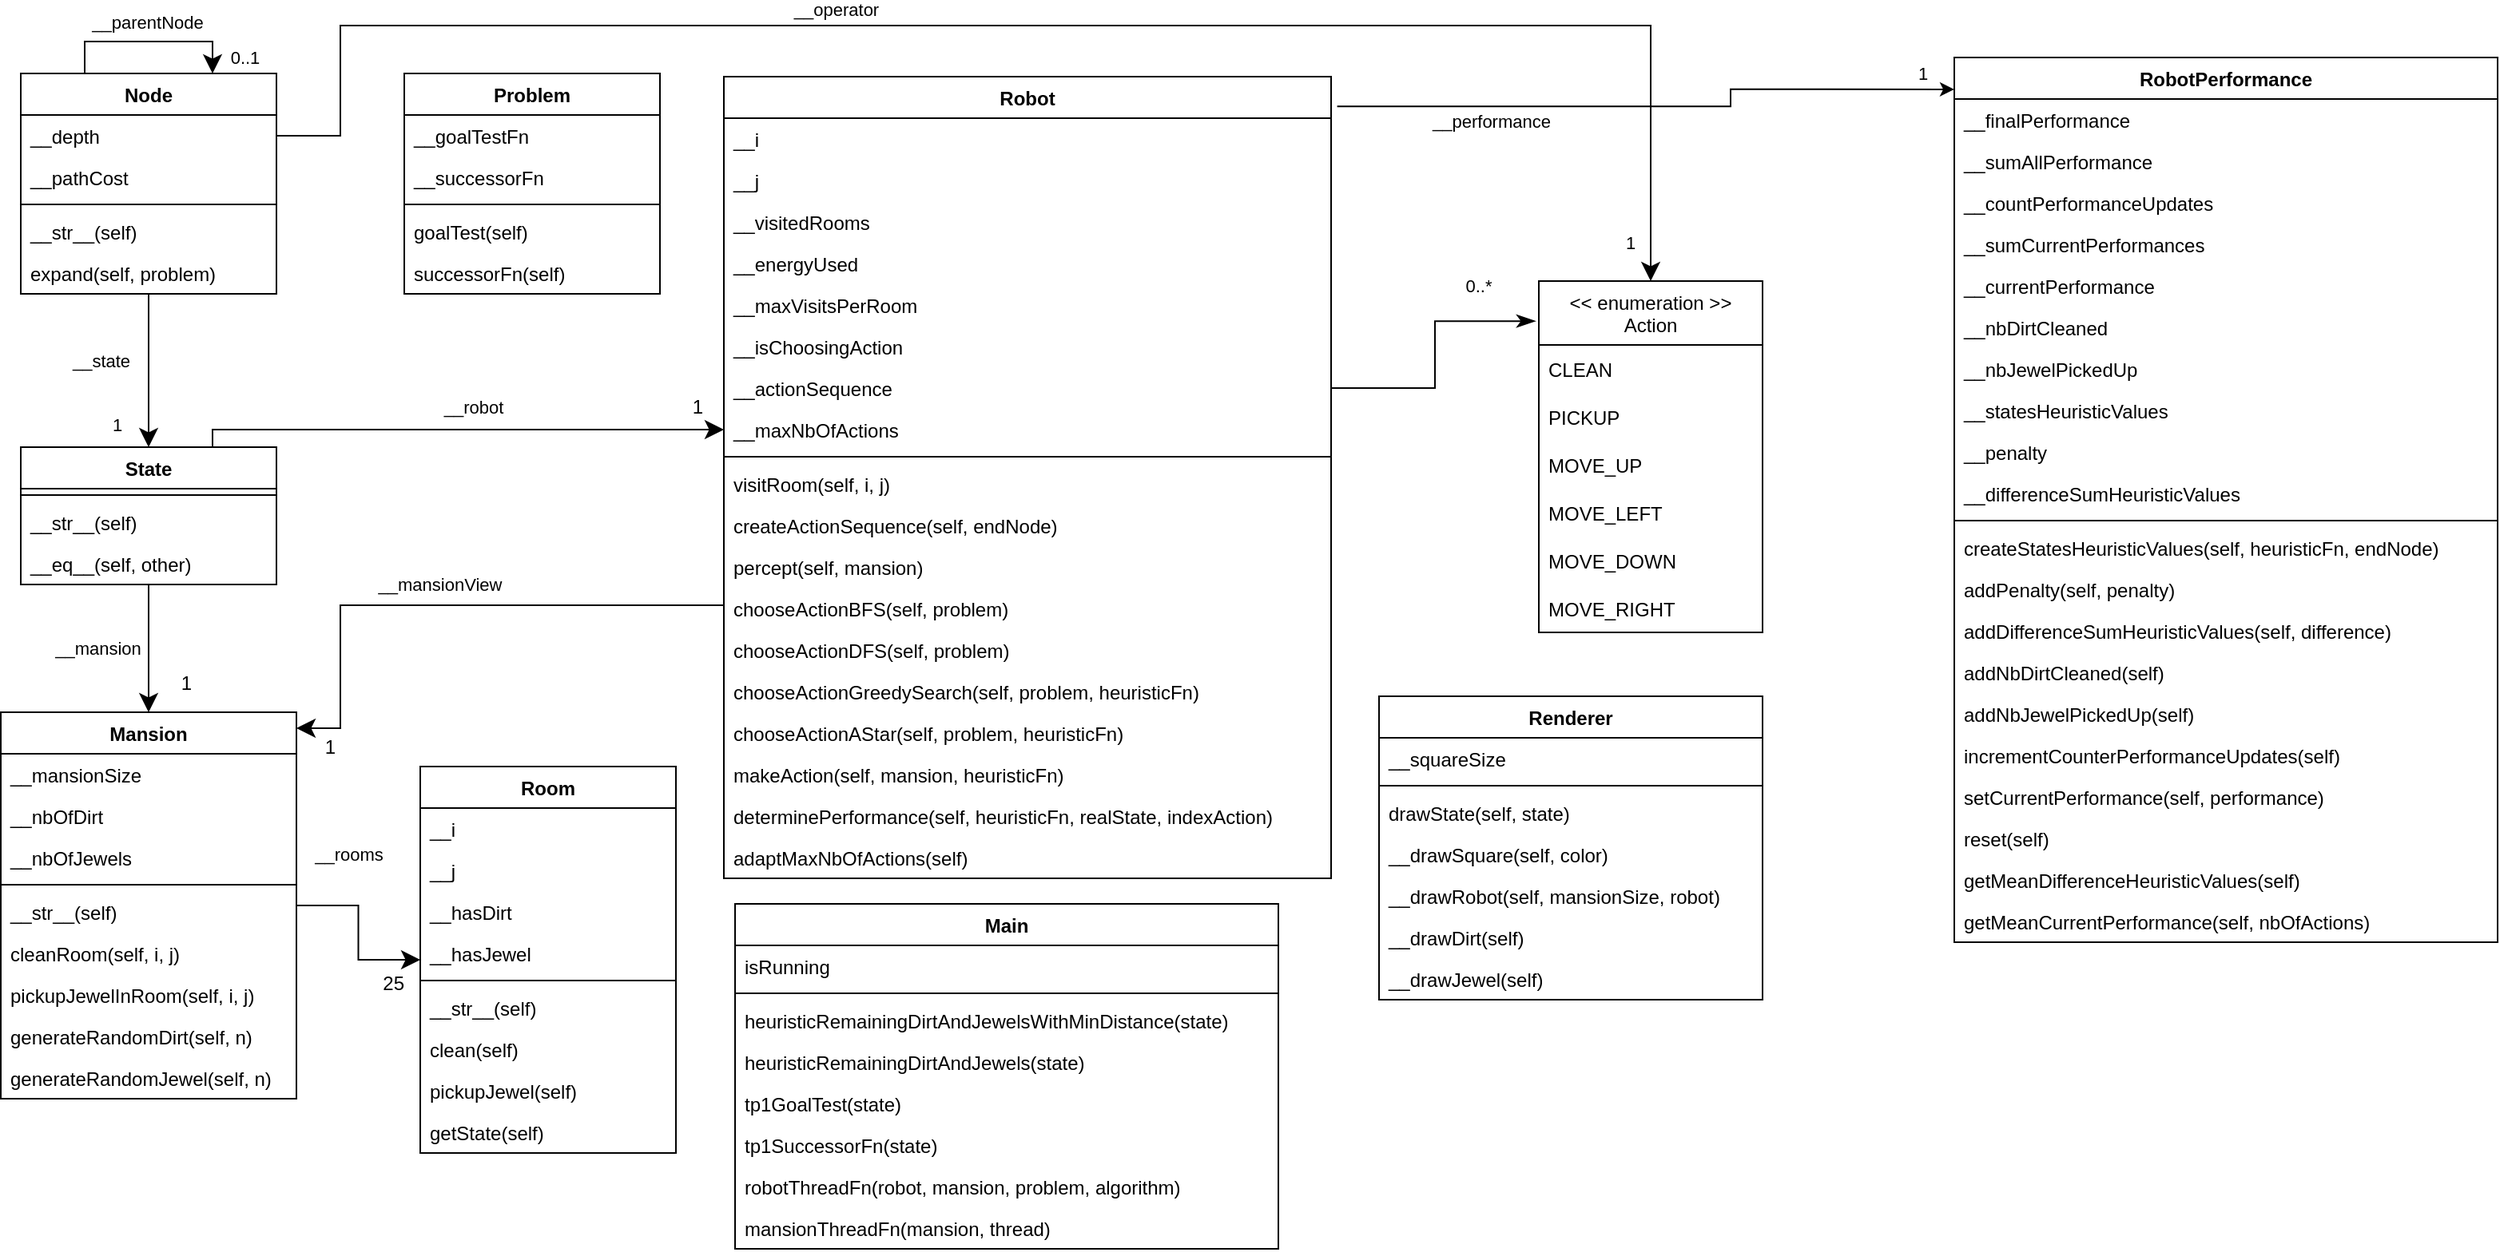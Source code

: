<mxfile version="15.4.1" type="device"><diagram id="XYvOVXPTnPYE6GKOh84l" name="Page-1"><mxGraphModel dx="1221" dy="1800" grid="1" gridSize="10" guides="1" tooltips="1" connect="1" arrows="1" fold="1" page="1" pageScale="1" pageWidth="827" pageHeight="1169" math="0" shadow="0"><root><mxCell id="0"/><mxCell id="1" parent="0"/><mxCell id="1OXDS-PdZIP2j54BKAGy-3" value="Node" style="swimlane;fontStyle=1;align=center;verticalAlign=top;childLayout=stackLayout;horizontal=1;startSize=26;horizontalStack=0;resizeParent=1;resizeParentMax=0;resizeLast=0;collapsible=1;marginBottom=0;" parent="1" vertex="1"><mxGeometry x="40" y="30" width="160" height="138" as="geometry"/></mxCell><mxCell id="1OXDS-PdZIP2j54BKAGy-10" value="__depth" style="text;strokeColor=none;fillColor=none;align=left;verticalAlign=top;spacingLeft=4;spacingRight=4;overflow=hidden;rotatable=0;points=[[0,0.5],[1,0.5]];portConstraint=eastwest;" parent="1OXDS-PdZIP2j54BKAGy-3" vertex="1"><mxGeometry y="26" width="160" height="26" as="geometry"/></mxCell><mxCell id="1OXDS-PdZIP2j54BKAGy-8" value="__pathCost" style="text;strokeColor=none;fillColor=none;align=left;verticalAlign=top;spacingLeft=4;spacingRight=4;overflow=hidden;rotatable=0;points=[[0,0.5],[1,0.5]];portConstraint=eastwest;" parent="1OXDS-PdZIP2j54BKAGy-3" vertex="1"><mxGeometry y="52" width="160" height="26" as="geometry"/></mxCell><mxCell id="1OXDS-PdZIP2j54BKAGy-5" value="" style="line;strokeWidth=1;fillColor=none;align=left;verticalAlign=middle;spacingTop=-1;spacingLeft=3;spacingRight=3;rotatable=0;labelPosition=right;points=[];portConstraint=eastwest;" parent="1OXDS-PdZIP2j54BKAGy-3" vertex="1"><mxGeometry y="78" width="160" height="8" as="geometry"/></mxCell><mxCell id="1OXDS-PdZIP2j54BKAGy-6" value="__str__(self)" style="text;strokeColor=none;fillColor=none;align=left;verticalAlign=top;spacingLeft=4;spacingRight=4;overflow=hidden;rotatable=0;points=[[0,0.5],[1,0.5]];portConstraint=eastwest;" parent="1OXDS-PdZIP2j54BKAGy-3" vertex="1"><mxGeometry y="86" width="160" height="26" as="geometry"/></mxCell><mxCell id="Dmum0yL9s-x0Cf48NTAp-18" value="expand(self, problem)" style="text;strokeColor=none;fillColor=none;align=left;verticalAlign=top;spacingLeft=4;spacingRight=4;overflow=hidden;rotatable=0;points=[[0,0.5],[1,0.5]];portConstraint=eastwest;" parent="1OXDS-PdZIP2j54BKAGy-3" vertex="1"><mxGeometry y="112" width="160" height="26" as="geometry"/></mxCell><mxCell id="1OXDS-PdZIP2j54BKAGy-11" value="Mansion" style="swimlane;fontStyle=1;align=center;verticalAlign=top;childLayout=stackLayout;horizontal=1;startSize=26;horizontalStack=0;resizeParent=1;resizeParentMax=0;resizeLast=0;collapsible=1;marginBottom=0;" parent="1" vertex="1"><mxGeometry x="27.5" y="430" width="185" height="242" as="geometry"/></mxCell><mxCell id="5Lut85E2LJdeIjtryTc2-1" value="__mansionSize" style="text;strokeColor=none;fillColor=none;align=left;verticalAlign=top;spacingLeft=4;spacingRight=4;overflow=hidden;rotatable=0;points=[[0,0.5],[1,0.5]];portConstraint=eastwest;" parent="1OXDS-PdZIP2j54BKAGy-11" vertex="1"><mxGeometry y="26" width="185" height="26" as="geometry"/></mxCell><mxCell id="5Lut85E2LJdeIjtryTc2-2" value="__nbOfDirt" style="text;strokeColor=none;fillColor=none;align=left;verticalAlign=top;spacingLeft=4;spacingRight=4;overflow=hidden;rotatable=0;points=[[0,0.5],[1,0.5]];portConstraint=eastwest;" parent="1OXDS-PdZIP2j54BKAGy-11" vertex="1"><mxGeometry y="52" width="185" height="26" as="geometry"/></mxCell><mxCell id="1OXDS-PdZIP2j54BKAGy-13" value="__nbOfJewels" style="text;strokeColor=none;fillColor=none;align=left;verticalAlign=top;spacingLeft=4;spacingRight=4;overflow=hidden;rotatable=0;points=[[0,0.5],[1,0.5]];portConstraint=eastwest;" parent="1OXDS-PdZIP2j54BKAGy-11" vertex="1"><mxGeometry y="78" width="185" height="26" as="geometry"/></mxCell><mxCell id="1OXDS-PdZIP2j54BKAGy-17" value="" style="line;strokeWidth=1;fillColor=none;align=left;verticalAlign=middle;spacingTop=-1;spacingLeft=3;spacingRight=3;rotatable=0;labelPosition=right;points=[];portConstraint=eastwest;" parent="1OXDS-PdZIP2j54BKAGy-11" vertex="1"><mxGeometry y="104" width="185" height="8" as="geometry"/></mxCell><mxCell id="1OXDS-PdZIP2j54BKAGy-18" value="__str__(self)" style="text;strokeColor=none;fillColor=none;align=left;verticalAlign=top;spacingLeft=4;spacingRight=4;overflow=hidden;rotatable=0;points=[[0,0.5],[1,0.5]];portConstraint=eastwest;" parent="1OXDS-PdZIP2j54BKAGy-11" vertex="1"><mxGeometry y="112" width="185" height="26" as="geometry"/></mxCell><mxCell id="Dmum0yL9s-x0Cf48NTAp-15" value="cleanRoom(self, i, j)" style="text;strokeColor=none;fillColor=none;align=left;verticalAlign=top;spacingLeft=4;spacingRight=4;overflow=hidden;rotatable=0;points=[[0,0.5],[1,0.5]];portConstraint=eastwest;" parent="1OXDS-PdZIP2j54BKAGy-11" vertex="1"><mxGeometry y="138" width="185" height="26" as="geometry"/></mxCell><mxCell id="Dmum0yL9s-x0Cf48NTAp-16" value="pickupJewelInRoom(self, i, j)" style="text;strokeColor=none;fillColor=none;align=left;verticalAlign=top;spacingLeft=4;spacingRight=4;overflow=hidden;rotatable=0;points=[[0,0.5],[1,0.5]];portConstraint=eastwest;" parent="1OXDS-PdZIP2j54BKAGy-11" vertex="1"><mxGeometry y="164" width="185" height="26" as="geometry"/></mxCell><mxCell id="bl99zKGUsOjYdta3Pz6i-10" value="generateRandomDirt(self, n)" style="text;strokeColor=none;fillColor=none;align=left;verticalAlign=top;spacingLeft=4;spacingRight=4;overflow=hidden;rotatable=0;points=[[0,0.5],[1,0.5]];portConstraint=eastwest;" vertex="1" parent="1OXDS-PdZIP2j54BKAGy-11"><mxGeometry y="190" width="185" height="26" as="geometry"/></mxCell><mxCell id="bl99zKGUsOjYdta3Pz6i-11" value="generateRandomJewel(self, n)" style="text;strokeColor=none;fillColor=none;align=left;verticalAlign=top;spacingLeft=4;spacingRight=4;overflow=hidden;rotatable=0;points=[[0,0.5],[1,0.5]];portConstraint=eastwest;" vertex="1" parent="1OXDS-PdZIP2j54BKAGy-11"><mxGeometry y="216" width="185" height="26" as="geometry"/></mxCell><mxCell id="1OXDS-PdZIP2j54BKAGy-19" value="Room" style="swimlane;fontStyle=1;align=center;verticalAlign=top;childLayout=stackLayout;horizontal=1;startSize=26;horizontalStack=0;resizeParent=1;resizeParentMax=0;resizeLast=0;collapsible=1;marginBottom=0;" parent="1" vertex="1"><mxGeometry x="290" y="464" width="160" height="242" as="geometry"/></mxCell><mxCell id="1OXDS-PdZIP2j54BKAGy-20" value="__i" style="text;strokeColor=none;fillColor=none;align=left;verticalAlign=top;spacingLeft=4;spacingRight=4;overflow=hidden;rotatable=0;points=[[0,0.5],[1,0.5]];portConstraint=eastwest;" parent="1OXDS-PdZIP2j54BKAGy-19" vertex="1"><mxGeometry y="26" width="160" height="26" as="geometry"/></mxCell><mxCell id="1OXDS-PdZIP2j54BKAGy-27" value="__j" style="text;strokeColor=none;fillColor=none;align=left;verticalAlign=top;spacingLeft=4;spacingRight=4;overflow=hidden;rotatable=0;points=[[0,0.5],[1,0.5]];portConstraint=eastwest;" parent="1OXDS-PdZIP2j54BKAGy-19" vertex="1"><mxGeometry y="52" width="160" height="26" as="geometry"/></mxCell><mxCell id="1OXDS-PdZIP2j54BKAGy-30" value="__hasDirt" style="text;strokeColor=none;fillColor=none;align=left;verticalAlign=top;spacingLeft=4;spacingRight=4;overflow=hidden;rotatable=0;points=[[0,0.5],[1,0.5]];portConstraint=eastwest;" parent="1OXDS-PdZIP2j54BKAGy-19" vertex="1"><mxGeometry y="78" width="160" height="26" as="geometry"/></mxCell><mxCell id="1OXDS-PdZIP2j54BKAGy-29" value="__hasJewel" style="text;strokeColor=none;fillColor=none;align=left;verticalAlign=top;spacingLeft=4;spacingRight=4;overflow=hidden;rotatable=0;points=[[0,0.5],[1,0.5]];portConstraint=eastwest;" parent="1OXDS-PdZIP2j54BKAGy-19" vertex="1"><mxGeometry y="104" width="160" height="26" as="geometry"/></mxCell><mxCell id="1OXDS-PdZIP2j54BKAGy-25" value="" style="line;strokeWidth=1;fillColor=none;align=left;verticalAlign=middle;spacingTop=-1;spacingLeft=3;spacingRight=3;rotatable=0;labelPosition=right;points=[];portConstraint=eastwest;" parent="1OXDS-PdZIP2j54BKAGy-19" vertex="1"><mxGeometry y="130" width="160" height="8" as="geometry"/></mxCell><mxCell id="1OXDS-PdZIP2j54BKAGy-26" value="__str__(self)" style="text;strokeColor=none;fillColor=none;align=left;verticalAlign=top;spacingLeft=4;spacingRight=4;overflow=hidden;rotatable=0;points=[[0,0.5],[1,0.5]];portConstraint=eastwest;" parent="1OXDS-PdZIP2j54BKAGy-19" vertex="1"><mxGeometry y="138" width="160" height="26" as="geometry"/></mxCell><mxCell id="1OXDS-PdZIP2j54BKAGy-31" value="clean(self)" style="text;strokeColor=none;fillColor=none;align=left;verticalAlign=top;spacingLeft=4;spacingRight=4;overflow=hidden;rotatable=0;points=[[0,0.5],[1,0.5]];portConstraint=eastwest;" parent="1OXDS-PdZIP2j54BKAGy-19" vertex="1"><mxGeometry y="164" width="160" height="26" as="geometry"/></mxCell><mxCell id="Dmum0yL9s-x0Cf48NTAp-49" value="pickupJewel(self)" style="text;strokeColor=none;fillColor=none;align=left;verticalAlign=top;spacingLeft=4;spacingRight=4;overflow=hidden;rotatable=0;points=[[0,0.5],[1,0.5]];portConstraint=eastwest;" parent="1OXDS-PdZIP2j54BKAGy-19" vertex="1"><mxGeometry y="190" width="160" height="26" as="geometry"/></mxCell><mxCell id="Dmum0yL9s-x0Cf48NTAp-50" value="getState(self)" style="text;strokeColor=none;fillColor=none;align=left;verticalAlign=top;spacingLeft=4;spacingRight=4;overflow=hidden;rotatable=0;points=[[0,0.5],[1,0.5]];portConstraint=eastwest;" parent="1OXDS-PdZIP2j54BKAGy-19" vertex="1"><mxGeometry y="216" width="160" height="26" as="geometry"/></mxCell><mxCell id="5Lut85E2LJdeIjtryTc2-3" value="Robot" style="swimlane;fontStyle=1;align=center;verticalAlign=top;childLayout=stackLayout;horizontal=1;startSize=26;horizontalStack=0;resizeParent=1;resizeParentMax=0;resizeLast=0;collapsible=1;marginBottom=0;" parent="1" vertex="1"><mxGeometry x="480" y="32" width="380" height="502" as="geometry"/></mxCell><mxCell id="5Lut85E2LJdeIjtryTc2-4" value="__i" style="text;strokeColor=none;fillColor=none;align=left;verticalAlign=top;spacingLeft=4;spacingRight=4;overflow=hidden;rotatable=0;points=[[0,0.5],[1,0.5]];portConstraint=eastwest;" parent="5Lut85E2LJdeIjtryTc2-3" vertex="1"><mxGeometry y="26" width="380" height="26" as="geometry"/></mxCell><mxCell id="5Lut85E2LJdeIjtryTc2-5" value="__j" style="text;strokeColor=none;fillColor=none;align=left;verticalAlign=top;spacingLeft=4;spacingRight=4;overflow=hidden;rotatable=0;points=[[0,0.5],[1,0.5]];portConstraint=eastwest;" parent="5Lut85E2LJdeIjtryTc2-3" vertex="1"><mxGeometry y="52" width="380" height="26" as="geometry"/></mxCell><mxCell id="5Lut85E2LJdeIjtryTc2-11" value="__visitedRooms" style="text;strokeColor=none;fillColor=none;align=left;verticalAlign=top;spacingLeft=4;spacingRight=4;overflow=hidden;rotatable=0;points=[[0,0.5],[1,0.5]];portConstraint=eastwest;" parent="5Lut85E2LJdeIjtryTc2-3" vertex="1"><mxGeometry y="78" width="380" height="26" as="geometry"/></mxCell><mxCell id="5Lut85E2LJdeIjtryTc2-6" value="__energyUsed" style="text;strokeColor=none;fillColor=none;align=left;verticalAlign=top;spacingLeft=4;spacingRight=4;overflow=hidden;rotatable=0;points=[[0,0.5],[1,0.5]];portConstraint=eastwest;" parent="5Lut85E2LJdeIjtryTc2-3" vertex="1"><mxGeometry y="104" width="380" height="26" as="geometry"/></mxCell><mxCell id="Dmum0yL9s-x0Cf48NTAp-40" value="__maxVisitsPerRoom" style="text;strokeColor=none;fillColor=none;align=left;verticalAlign=top;spacingLeft=4;spacingRight=4;overflow=hidden;rotatable=0;points=[[0,0.5],[1,0.5]];portConstraint=eastwest;" parent="5Lut85E2LJdeIjtryTc2-3" vertex="1"><mxGeometry y="130" width="380" height="26" as="geometry"/></mxCell><mxCell id="Dmum0yL9s-x0Cf48NTAp-41" value="__isChoosingAction" style="text;strokeColor=none;fillColor=none;align=left;verticalAlign=top;spacingLeft=4;spacingRight=4;overflow=hidden;rotatable=0;points=[[0,0.5],[1,0.5]];portConstraint=eastwest;" parent="5Lut85E2LJdeIjtryTc2-3" vertex="1"><mxGeometry y="156" width="380" height="26" as="geometry"/></mxCell><mxCell id="Dmum0yL9s-x0Cf48NTAp-42" value="__actionSequence" style="text;strokeColor=none;fillColor=none;align=left;verticalAlign=top;spacingLeft=4;spacingRight=4;overflow=hidden;rotatable=0;points=[[0,0.5],[1,0.5]];portConstraint=eastwest;" parent="5Lut85E2LJdeIjtryTc2-3" vertex="1"><mxGeometry y="182" width="380" height="26" as="geometry"/></mxCell><mxCell id="bl99zKGUsOjYdta3Pz6i-14" value="__maxNbOfActions" style="text;strokeColor=none;fillColor=none;align=left;verticalAlign=top;spacingLeft=4;spacingRight=4;overflow=hidden;rotatable=0;points=[[0,0.5],[1,0.5]];portConstraint=eastwest;" vertex="1" parent="5Lut85E2LJdeIjtryTc2-3"><mxGeometry y="208" width="380" height="26" as="geometry"/></mxCell><mxCell id="5Lut85E2LJdeIjtryTc2-8" value="" style="line;strokeWidth=1;fillColor=none;align=left;verticalAlign=middle;spacingTop=-1;spacingLeft=3;spacingRight=3;rotatable=0;labelPosition=right;points=[];portConstraint=eastwest;" parent="5Lut85E2LJdeIjtryTc2-3" vertex="1"><mxGeometry y="234" width="380" height="8" as="geometry"/></mxCell><mxCell id="5Lut85E2LJdeIjtryTc2-9" value="visitRoom(self, i, j)" style="text;strokeColor=none;fillColor=none;align=left;verticalAlign=top;spacingLeft=4;spacingRight=4;overflow=hidden;rotatable=0;points=[[0,0.5],[1,0.5]];portConstraint=eastwest;" parent="5Lut85E2LJdeIjtryTc2-3" vertex="1"><mxGeometry y="242" width="380" height="26" as="geometry"/></mxCell><mxCell id="Dmum0yL9s-x0Cf48NTAp-43" value="createActionSequence(self, endNode)" style="text;strokeColor=none;fillColor=none;align=left;verticalAlign=top;spacingLeft=4;spacingRight=4;overflow=hidden;rotatable=0;points=[[0,0.5],[1,0.5]];portConstraint=eastwest;" parent="5Lut85E2LJdeIjtryTc2-3" vertex="1"><mxGeometry y="268" width="380" height="26" as="geometry"/></mxCell><mxCell id="Dmum0yL9s-x0Cf48NTAp-44" value="percept(self, mansion)" style="text;strokeColor=none;fillColor=none;align=left;verticalAlign=top;spacingLeft=4;spacingRight=4;overflow=hidden;rotatable=0;points=[[0,0.5],[1,0.5]];portConstraint=eastwest;" parent="5Lut85E2LJdeIjtryTc2-3" vertex="1"><mxGeometry y="294" width="380" height="26" as="geometry"/></mxCell><mxCell id="Dmum0yL9s-x0Cf48NTAp-45" value="chooseActionBFS(self, problem)" style="text;strokeColor=none;fillColor=none;align=left;verticalAlign=top;spacingLeft=4;spacingRight=4;overflow=hidden;rotatable=0;points=[[0,0.5],[1,0.5]];portConstraint=eastwest;" parent="5Lut85E2LJdeIjtryTc2-3" vertex="1"><mxGeometry y="320" width="380" height="26" as="geometry"/></mxCell><mxCell id="Dmum0yL9s-x0Cf48NTAp-46" value="chooseActionDFS(self, problem)" style="text;strokeColor=none;fillColor=none;align=left;verticalAlign=top;spacingLeft=4;spacingRight=4;overflow=hidden;rotatable=0;points=[[0,0.5],[1,0.5]];portConstraint=eastwest;" parent="5Lut85E2LJdeIjtryTc2-3" vertex="1"><mxGeometry y="346" width="380" height="26" as="geometry"/></mxCell><mxCell id="Dmum0yL9s-x0Cf48NTAp-47" value="chooseActionGreedySearch(self, problem, heuristicFn)" style="text;strokeColor=none;fillColor=none;align=left;verticalAlign=top;spacingLeft=4;spacingRight=4;overflow=hidden;rotatable=0;points=[[0,0.5],[1,0.5]];portConstraint=eastwest;" parent="5Lut85E2LJdeIjtryTc2-3" vertex="1"><mxGeometry y="372" width="380" height="26" as="geometry"/></mxCell><mxCell id="bl99zKGUsOjYdta3Pz6i-15" value="chooseActionAStar(self, problem, heuristicFn)" style="text;strokeColor=none;fillColor=none;align=left;verticalAlign=top;spacingLeft=4;spacingRight=4;overflow=hidden;rotatable=0;points=[[0,0.5],[1,0.5]];portConstraint=eastwest;" vertex="1" parent="5Lut85E2LJdeIjtryTc2-3"><mxGeometry y="398" width="380" height="26" as="geometry"/></mxCell><mxCell id="Dmum0yL9s-x0Cf48NTAp-48" value="makeAction(self, mansion, heuristicFn)" style="text;strokeColor=none;fillColor=none;align=left;verticalAlign=top;spacingLeft=4;spacingRight=4;overflow=hidden;rotatable=0;points=[[0,0.5],[1,0.5]];portConstraint=eastwest;" parent="5Lut85E2LJdeIjtryTc2-3" vertex="1"><mxGeometry y="424" width="380" height="26" as="geometry"/></mxCell><mxCell id="bl99zKGUsOjYdta3Pz6i-17" value="determinePerformance(self, heuristicFn, realState, indexAction)" style="text;strokeColor=none;fillColor=none;align=left;verticalAlign=top;spacingLeft=4;spacingRight=4;overflow=hidden;rotatable=0;points=[[0,0.5],[1,0.5]];portConstraint=eastwest;" vertex="1" parent="5Lut85E2LJdeIjtryTc2-3"><mxGeometry y="450" width="380" height="26" as="geometry"/></mxCell><mxCell id="bl99zKGUsOjYdta3Pz6i-18" value="adaptMaxNbOfActions(self)" style="text;strokeColor=none;fillColor=none;align=left;verticalAlign=top;spacingLeft=4;spacingRight=4;overflow=hidden;rotatable=0;points=[[0,0.5],[1,0.5]];portConstraint=eastwest;" vertex="1" parent="5Lut85E2LJdeIjtryTc2-3"><mxGeometry y="476" width="380" height="26" as="geometry"/></mxCell><mxCell id="5Lut85E2LJdeIjtryTc2-12" value="State" style="swimlane;fontStyle=1;align=center;verticalAlign=top;childLayout=stackLayout;horizontal=1;startSize=26;horizontalStack=0;resizeParent=1;resizeParentMax=0;resizeLast=0;collapsible=1;marginBottom=0;" parent="1" vertex="1"><mxGeometry x="40" y="264" width="160" height="86" as="geometry"/></mxCell><mxCell id="5Lut85E2LJdeIjtryTc2-19" value="" style="line;strokeWidth=1;fillColor=none;align=left;verticalAlign=middle;spacingTop=-1;spacingLeft=3;spacingRight=3;rotatable=0;labelPosition=right;points=[];portConstraint=eastwest;" parent="5Lut85E2LJdeIjtryTc2-12" vertex="1"><mxGeometry y="26" width="160" height="8" as="geometry"/></mxCell><mxCell id="5Lut85E2LJdeIjtryTc2-20" value="__str__(self)" style="text;strokeColor=none;fillColor=none;align=left;verticalAlign=top;spacingLeft=4;spacingRight=4;overflow=hidden;rotatable=0;points=[[0,0.5],[1,0.5]];portConstraint=eastwest;" parent="5Lut85E2LJdeIjtryTc2-12" vertex="1"><mxGeometry y="34" width="160" height="26" as="geometry"/></mxCell><mxCell id="Dmum0yL9s-x0Cf48NTAp-51" value="__eq__(self, other)" style="text;strokeColor=none;fillColor=none;align=left;verticalAlign=top;spacingLeft=4;spacingRight=4;overflow=hidden;rotatable=0;points=[[0,0.5],[1,0.5]];portConstraint=eastwest;" parent="5Lut85E2LJdeIjtryTc2-12" vertex="1"><mxGeometry y="60" width="160" height="26" as="geometry"/></mxCell><mxCell id="Dmum0yL9s-x0Cf48NTAp-5" value="&lt;&lt; enumeration &gt;&gt;&#xA;Action" style="swimlane;fontStyle=0;childLayout=stackLayout;horizontal=1;startSize=40;horizontalStack=0;resizeParent=1;resizeParentMax=0;resizeLast=0;collapsible=1;marginBottom=0;" parent="1" vertex="1"><mxGeometry x="990" y="160" width="140" height="220" as="geometry"/></mxCell><mxCell id="Dmum0yL9s-x0Cf48NTAp-6" value="CLEAN" style="text;strokeColor=none;fillColor=none;align=left;verticalAlign=middle;spacingLeft=4;spacingRight=4;overflow=hidden;points=[[0,0.5],[1,0.5]];portConstraint=eastwest;rotatable=0;" parent="Dmum0yL9s-x0Cf48NTAp-5" vertex="1"><mxGeometry y="40" width="140" height="30" as="geometry"/></mxCell><mxCell id="Dmum0yL9s-x0Cf48NTAp-7" value="PICKUP" style="text;strokeColor=none;fillColor=none;align=left;verticalAlign=middle;spacingLeft=4;spacingRight=4;overflow=hidden;points=[[0,0.5],[1,0.5]];portConstraint=eastwest;rotatable=0;" parent="Dmum0yL9s-x0Cf48NTAp-5" vertex="1"><mxGeometry y="70" width="140" height="30" as="geometry"/></mxCell><mxCell id="Dmum0yL9s-x0Cf48NTAp-8" value="MOVE_UP" style="text;strokeColor=none;fillColor=none;align=left;verticalAlign=middle;spacingLeft=4;spacingRight=4;overflow=hidden;points=[[0,0.5],[1,0.5]];portConstraint=eastwest;rotatable=0;" parent="Dmum0yL9s-x0Cf48NTAp-5" vertex="1"><mxGeometry y="100" width="140" height="30" as="geometry"/></mxCell><mxCell id="Dmum0yL9s-x0Cf48NTAp-9" value="MOVE_LEFT" style="text;strokeColor=none;fillColor=none;align=left;verticalAlign=middle;spacingLeft=4;spacingRight=4;overflow=hidden;points=[[0,0.5],[1,0.5]];portConstraint=eastwest;rotatable=0;" parent="Dmum0yL9s-x0Cf48NTAp-5" vertex="1"><mxGeometry y="130" width="140" height="30" as="geometry"/></mxCell><mxCell id="Dmum0yL9s-x0Cf48NTAp-10" value="MOVE_DOWN" style="text;strokeColor=none;fillColor=none;align=left;verticalAlign=middle;spacingLeft=4;spacingRight=4;overflow=hidden;points=[[0,0.5],[1,0.5]];portConstraint=eastwest;rotatable=0;" parent="Dmum0yL9s-x0Cf48NTAp-5" vertex="1"><mxGeometry y="160" width="140" height="30" as="geometry"/></mxCell><mxCell id="Dmum0yL9s-x0Cf48NTAp-11" value="MOVE_RIGHT" style="text;strokeColor=none;fillColor=none;align=left;verticalAlign=middle;spacingLeft=4;spacingRight=4;overflow=hidden;points=[[0,0.5],[1,0.5]];portConstraint=eastwest;rotatable=0;" parent="Dmum0yL9s-x0Cf48NTAp-5" vertex="1"><mxGeometry y="190" width="140" height="30" as="geometry"/></mxCell><mxCell id="Dmum0yL9s-x0Cf48NTAp-19" value="Problem" style="swimlane;fontStyle=1;align=center;verticalAlign=top;childLayout=stackLayout;horizontal=1;startSize=26;horizontalStack=0;resizeParent=1;resizeParentMax=0;resizeLast=0;collapsible=1;marginBottom=0;" parent="1" vertex="1"><mxGeometry x="280" y="30" width="160" height="138" as="geometry"/></mxCell><mxCell id="Dmum0yL9s-x0Cf48NTAp-20" value="__goalTestFn" style="text;strokeColor=none;fillColor=none;align=left;verticalAlign=top;spacingLeft=4;spacingRight=4;overflow=hidden;rotatable=0;points=[[0,0.5],[1,0.5]];portConstraint=eastwest;" parent="Dmum0yL9s-x0Cf48NTAp-19" vertex="1"><mxGeometry y="26" width="160" height="26" as="geometry"/></mxCell><mxCell id="Dmum0yL9s-x0Cf48NTAp-21" value="__successorFn" style="text;strokeColor=none;fillColor=none;align=left;verticalAlign=top;spacingLeft=4;spacingRight=4;overflow=hidden;rotatable=0;points=[[0,0.5],[1,0.5]];portConstraint=eastwest;" parent="Dmum0yL9s-x0Cf48NTAp-19" vertex="1"><mxGeometry y="52" width="160" height="26" as="geometry"/></mxCell><mxCell id="Dmum0yL9s-x0Cf48NTAp-22" value="" style="line;strokeWidth=1;fillColor=none;align=left;verticalAlign=middle;spacingTop=-1;spacingLeft=3;spacingRight=3;rotatable=0;labelPosition=right;points=[];portConstraint=eastwest;" parent="Dmum0yL9s-x0Cf48NTAp-19" vertex="1"><mxGeometry y="78" width="160" height="8" as="geometry"/></mxCell><mxCell id="Dmum0yL9s-x0Cf48NTAp-23" value="goalTest(self)" style="text;strokeColor=none;fillColor=none;align=left;verticalAlign=top;spacingLeft=4;spacingRight=4;overflow=hidden;rotatable=0;points=[[0,0.5],[1,0.5]];portConstraint=eastwest;" parent="Dmum0yL9s-x0Cf48NTAp-19" vertex="1"><mxGeometry y="86" width="160" height="26" as="geometry"/></mxCell><mxCell id="Dmum0yL9s-x0Cf48NTAp-24" value="successorFn(self)" style="text;strokeColor=none;fillColor=none;align=left;verticalAlign=top;spacingLeft=4;spacingRight=4;overflow=hidden;rotatable=0;points=[[0,0.5],[1,0.5]];portConstraint=eastwest;" parent="Dmum0yL9s-x0Cf48NTAp-19" vertex="1"><mxGeometry y="112" width="160" height="26" as="geometry"/></mxCell><mxCell id="Dmum0yL9s-x0Cf48NTAp-25" value="Renderer" style="swimlane;fontStyle=1;align=center;verticalAlign=top;childLayout=stackLayout;horizontal=1;startSize=26;horizontalStack=0;resizeParent=1;resizeParentMax=0;resizeLast=0;collapsible=1;marginBottom=0;" parent="1" vertex="1"><mxGeometry x="890" y="420" width="240" height="190" as="geometry"/></mxCell><mxCell id="Dmum0yL9s-x0Cf48NTAp-26" value="__squareSize" style="text;strokeColor=none;fillColor=none;align=left;verticalAlign=top;spacingLeft=4;spacingRight=4;overflow=hidden;rotatable=0;points=[[0,0.5],[1,0.5]];portConstraint=eastwest;" parent="Dmum0yL9s-x0Cf48NTAp-25" vertex="1"><mxGeometry y="26" width="240" height="26" as="geometry"/></mxCell><mxCell id="Dmum0yL9s-x0Cf48NTAp-28" value="" style="line;strokeWidth=1;fillColor=none;align=left;verticalAlign=middle;spacingTop=-1;spacingLeft=3;spacingRight=3;rotatable=0;labelPosition=right;points=[];portConstraint=eastwest;" parent="Dmum0yL9s-x0Cf48NTAp-25" vertex="1"><mxGeometry y="52" width="240" height="8" as="geometry"/></mxCell><mxCell id="Dmum0yL9s-x0Cf48NTAp-29" value="drawState(self, state)" style="text;strokeColor=none;fillColor=none;align=left;verticalAlign=top;spacingLeft=4;spacingRight=4;overflow=hidden;rotatable=0;points=[[0,0.5],[1,0.5]];portConstraint=eastwest;" parent="Dmum0yL9s-x0Cf48NTAp-25" vertex="1"><mxGeometry y="60" width="240" height="26" as="geometry"/></mxCell><mxCell id="Dmum0yL9s-x0Cf48NTAp-30" value="__drawSquare(self, color)" style="text;strokeColor=none;fillColor=none;align=left;verticalAlign=top;spacingLeft=4;spacingRight=4;overflow=hidden;rotatable=0;points=[[0,0.5],[1,0.5]];portConstraint=eastwest;" parent="Dmum0yL9s-x0Cf48NTAp-25" vertex="1"><mxGeometry y="86" width="240" height="26" as="geometry"/></mxCell><mxCell id="Dmum0yL9s-x0Cf48NTAp-31" value="__drawRobot(self, mansionSize, robot)" style="text;strokeColor=none;fillColor=none;align=left;verticalAlign=top;spacingLeft=4;spacingRight=4;overflow=hidden;rotatable=0;points=[[0,0.5],[1,0.5]];portConstraint=eastwest;" parent="Dmum0yL9s-x0Cf48NTAp-25" vertex="1"><mxGeometry y="112" width="240" height="26" as="geometry"/></mxCell><mxCell id="Dmum0yL9s-x0Cf48NTAp-32" value="__drawDirt(self)" style="text;strokeColor=none;fillColor=none;align=left;verticalAlign=top;spacingLeft=4;spacingRight=4;overflow=hidden;rotatable=0;points=[[0,0.5],[1,0.5]];portConstraint=eastwest;" parent="Dmum0yL9s-x0Cf48NTAp-25" vertex="1"><mxGeometry y="138" width="240" height="26" as="geometry"/></mxCell><mxCell id="bl99zKGUsOjYdta3Pz6i-12" value="__drawJewel(self)" style="text;strokeColor=none;fillColor=none;align=left;verticalAlign=top;spacingLeft=4;spacingRight=4;overflow=hidden;rotatable=0;points=[[0,0.5],[1,0.5]];portConstraint=eastwest;" vertex="1" parent="Dmum0yL9s-x0Cf48NTAp-25"><mxGeometry y="164" width="240" height="26" as="geometry"/></mxCell><mxCell id="Dmum0yL9s-x0Cf48NTAp-57" value="" style="endArrow=classic;html=1;rounded=0;endSize=9;endFill=1;edgeStyle=orthogonalEdgeStyle;" parent="1" source="1OXDS-PdZIP2j54BKAGy-11" target="1OXDS-PdZIP2j54BKAGy-19" edge="1"><mxGeometry relative="1" as="geometry"><mxPoint x="280" y="590" as="sourcePoint"/><mxPoint x="440" y="590" as="targetPoint"/></mxGeometry></mxCell><mxCell id="Dmum0yL9s-x0Cf48NTAp-58" value="&lt;div&gt;25&lt;/div&gt;" style="resizable=0;html=1;align=right;verticalAlign=bottom;" parent="Dmum0yL9s-x0Cf48NTAp-57" connectable="0" vertex="1"><mxGeometry x="1" relative="1" as="geometry"><mxPoint x="-10" y="23" as="offset"/></mxGeometry></mxCell><mxCell id="Dmum0yL9s-x0Cf48NTAp-59" value="&lt;div&gt;__rooms&lt;/div&gt;" style="edgeLabel;html=1;align=center;verticalAlign=middle;resizable=0;points=[];" parent="Dmum0yL9s-x0Cf48NTAp-57" vertex="1" connectable="0"><mxGeometry x="0.247" y="-3" relative="1" as="geometry"><mxPoint x="-4" y="-63" as="offset"/></mxGeometry></mxCell><mxCell id="Dmum0yL9s-x0Cf48NTAp-60" value="" style="endArrow=classic;html=1;rounded=0;endSize=9;endFill=1;" parent="1" source="5Lut85E2LJdeIjtryTc2-12" target="1OXDS-PdZIP2j54BKAGy-11" edge="1"><mxGeometry relative="1" as="geometry"><mxPoint x="250" y="420" as="sourcePoint"/><mxPoint x="410" y="420" as="targetPoint"/></mxGeometry></mxCell><mxCell id="Dmum0yL9s-x0Cf48NTAp-62" value="1" style="resizable=0;html=1;align=right;verticalAlign=bottom;" parent="Dmum0yL9s-x0Cf48NTAp-60" connectable="0" vertex="1"><mxGeometry x="1" relative="1" as="geometry"><mxPoint x="27" y="-10" as="offset"/></mxGeometry></mxCell><mxCell id="Dmum0yL9s-x0Cf48NTAp-63" value="&lt;div&gt;__mansion&lt;/div&gt;" style="edgeLabel;html=1;align=center;verticalAlign=middle;resizable=0;points=[];" parent="Dmum0yL9s-x0Cf48NTAp-60" vertex="1" connectable="0"><mxGeometry x="0.155" y="-1" relative="1" as="geometry"><mxPoint x="-31" y="-6" as="offset"/></mxGeometry></mxCell><mxCell id="Dmum0yL9s-x0Cf48NTAp-64" value="" style="endArrow=classic;html=1;rounded=0;endSize=9;endFill=1;entryX=0;entryY=0.5;entryDx=0;entryDy=0;edgeStyle=orthogonalEdgeStyle;exitX=0.75;exitY=0;exitDx=0;exitDy=0;" parent="1" source="5Lut85E2LJdeIjtryTc2-12" target="bl99zKGUsOjYdta3Pz6i-14" edge="1"><mxGeometry relative="1" as="geometry"><mxPoint x="370" y="340" as="sourcePoint"/><mxPoint x="527" y="254" as="targetPoint"/></mxGeometry></mxCell><mxCell id="Dmum0yL9s-x0Cf48NTAp-66" value="&lt;div&gt;1&lt;/div&gt;" style="resizable=0;html=1;align=right;verticalAlign=bottom;" parent="Dmum0yL9s-x0Cf48NTAp-64" connectable="0" vertex="1"><mxGeometry x="1" relative="1" as="geometry"><mxPoint x="-13" y="-6" as="offset"/></mxGeometry></mxCell><mxCell id="Dmum0yL9s-x0Cf48NTAp-67" value="&lt;div&gt;__robot&lt;/div&gt;" style="edgeLabel;html=1;align=center;verticalAlign=middle;resizable=0;points=[];" parent="Dmum0yL9s-x0Cf48NTAp-64" vertex="1" connectable="0"><mxGeometry x="-0.402" y="-2" relative="1" as="geometry"><mxPoint x="75" y="-16" as="offset"/></mxGeometry></mxCell><mxCell id="Dmum0yL9s-x0Cf48NTAp-68" value="" style="endArrow=classic;html=1;rounded=0;endSize=9;endFill=1;edgeStyle=orthogonalEdgeStyle;exitX=0;exitY=0.5;exitDx=0;exitDy=0;" parent="1" source="Dmum0yL9s-x0Cf48NTAp-45" target="1OXDS-PdZIP2j54BKAGy-11" edge="1"><mxGeometry relative="1" as="geometry"><mxPoint x="330" y="380" as="sourcePoint"/><mxPoint x="490" y="380" as="targetPoint"/><Array as="points"><mxPoint x="240" y="363"/><mxPoint x="240" y="440"/></Array></mxGeometry></mxCell><mxCell id="Dmum0yL9s-x0Cf48NTAp-69" value="" style="resizable=0;html=1;align=left;verticalAlign=bottom;" parent="Dmum0yL9s-x0Cf48NTAp-68" connectable="0" vertex="1"><mxGeometry x="-1" relative="1" as="geometry"><mxPoint x="-47" as="offset"/></mxGeometry></mxCell><mxCell id="Dmum0yL9s-x0Cf48NTAp-70" value="&lt;div&gt;1&lt;/div&gt;" style="resizable=0;html=1;align=right;verticalAlign=bottom;" parent="Dmum0yL9s-x0Cf48NTAp-68" connectable="0" vertex="1"><mxGeometry x="1" relative="1" as="geometry"><mxPoint x="25" y="20" as="offset"/></mxGeometry></mxCell><mxCell id="Dmum0yL9s-x0Cf48NTAp-71" value="__mansionView" style="edgeLabel;html=1;align=center;verticalAlign=middle;resizable=0;points=[];" parent="Dmum0yL9s-x0Cf48NTAp-68" vertex="1" connectable="0"><mxGeometry x="-0.727" y="1" relative="1" as="geometry"><mxPoint x="-133" y="-14" as="offset"/></mxGeometry></mxCell><mxCell id="Dmum0yL9s-x0Cf48NTAp-73" value="" style="edgeStyle=orthogonalEdgeStyle;rounded=0;orthogonalLoop=1;jettySize=auto;html=1;endArrow=classicThin;endFill=1;endSize=9;entryX=-0.014;entryY=0.114;entryDx=0;entryDy=0;entryPerimeter=0;exitX=1;exitY=0.5;exitDx=0;exitDy=0;" parent="1" source="Dmum0yL9s-x0Cf48NTAp-42" target="Dmum0yL9s-x0Cf48NTAp-5" edge="1"><mxGeometry relative="1" as="geometry"/></mxCell><mxCell id="Dmum0yL9s-x0Cf48NTAp-85" value="0..*" style="edgeLabel;html=1;align=center;verticalAlign=middle;resizable=0;points=[];" parent="Dmum0yL9s-x0Cf48NTAp-73" vertex="1" connectable="0"><mxGeometry x="0.411" relative="1" as="geometry"><mxPoint x="14" y="-22" as="offset"/></mxGeometry></mxCell><mxCell id="Dmum0yL9s-x0Cf48NTAp-76" value="" style="endArrow=classic;html=1;rounded=0;endSize=9;endFill=1;exitX=0.25;exitY=0;exitDx=0;exitDy=0;entryX=0.75;entryY=0;entryDx=0;entryDy=0;" parent="1" source="1OXDS-PdZIP2j54BKAGy-3" target="1OXDS-PdZIP2j54BKAGy-3" edge="1"><mxGeometry relative="1" as="geometry"><mxPoint x="180" y="190" as="sourcePoint"/><mxPoint x="340" y="190" as="targetPoint"/><Array as="points"><mxPoint x="80" y="10"/><mxPoint x="120" y="10"/><mxPoint x="160" y="10"/></Array></mxGeometry></mxCell><mxCell id="Dmum0yL9s-x0Cf48NTAp-77" value="__parentNode" style="edgeLabel;html=1;align=center;verticalAlign=middle;resizable=0;points=[];" parent="Dmum0yL9s-x0Cf48NTAp-76" vertex="1" connectable="0"><mxGeometry x="0.167" relative="1" as="geometry"><mxPoint x="-11" y="-12" as="offset"/></mxGeometry></mxCell><mxCell id="Dmum0yL9s-x0Cf48NTAp-78" value="0..1" style="edgeLabel;html=1;align=center;verticalAlign=middle;resizable=0;points=[];" parent="1" vertex="1" connectable="0"><mxGeometry x="180" y="20" as="geometry"/></mxCell><mxCell id="Dmum0yL9s-x0Cf48NTAp-79" style="edgeStyle=none;rounded=0;orthogonalLoop=1;jettySize=auto;html=1;endArrow=classic;endFill=1;endSize=9;exitX=1;exitY=0.5;exitDx=0;exitDy=0;" parent="1" target="Dmum0yL9s-x0Cf48NTAp-5" edge="1"><mxGeometry relative="1" as="geometry"><mxPoint x="200" y="69" as="sourcePoint"/><Array as="points"><mxPoint x="240" y="69"/><mxPoint x="240"/><mxPoint x="1060"/></Array></mxGeometry></mxCell><mxCell id="Dmum0yL9s-x0Cf48NTAp-83" value="__operator" style="edgeLabel;html=1;align=center;verticalAlign=middle;resizable=0;points=[];" parent="Dmum0yL9s-x0Cf48NTAp-79" vertex="1" connectable="0"><mxGeometry x="-0.532" y="-2" relative="1" as="geometry"><mxPoint x="164" y="-12" as="offset"/></mxGeometry></mxCell><mxCell id="Dmum0yL9s-x0Cf48NTAp-84" value="1" style="edgeLabel;html=1;align=center;verticalAlign=middle;resizable=0;points=[];" parent="Dmum0yL9s-x0Cf48NTAp-79" vertex="1" connectable="0"><mxGeometry x="0.955" y="-3" relative="1" as="geometry"><mxPoint x="-10" as="offset"/></mxGeometry></mxCell><mxCell id="Dmum0yL9s-x0Cf48NTAp-80" style="edgeStyle=none;rounded=0;orthogonalLoop=1;jettySize=auto;html=1;endArrow=classic;endFill=1;endSize=9;" parent="1" source="1OXDS-PdZIP2j54BKAGy-3" target="5Lut85E2LJdeIjtryTc2-12" edge="1"><mxGeometry relative="1" as="geometry"><mxPoint x="40" y="240" as="targetPoint"/></mxGeometry></mxCell><mxCell id="Dmum0yL9s-x0Cf48NTAp-81" value="&lt;div&gt;__state&lt;/div&gt;" style="edgeLabel;html=1;align=center;verticalAlign=middle;resizable=0;points=[];" parent="Dmum0yL9s-x0Cf48NTAp-80" vertex="1" connectable="0"><mxGeometry x="-0.314" y="-2" relative="1" as="geometry"><mxPoint x="-28" y="9" as="offset"/></mxGeometry></mxCell><mxCell id="Dmum0yL9s-x0Cf48NTAp-82" value="1" style="edgeLabel;html=1;align=center;verticalAlign=middle;resizable=0;points=[];" parent="Dmum0yL9s-x0Cf48NTAp-80" vertex="1" connectable="0"><mxGeometry x="0.686" relative="1" as="geometry"><mxPoint x="-20" y="1" as="offset"/></mxGeometry></mxCell><mxCell id="bl99zKGUsOjYdta3Pz6i-1" value="Main" style="swimlane;fontStyle=1;align=center;verticalAlign=top;childLayout=stackLayout;horizontal=1;startSize=26;horizontalStack=0;resizeParent=1;resizeParentMax=0;resizeLast=0;collapsible=1;marginBottom=0;" vertex="1" parent="1"><mxGeometry x="487" y="550" width="340" height="216" as="geometry"/></mxCell><mxCell id="bl99zKGUsOjYdta3Pz6i-2" value="isRunning" style="text;strokeColor=none;fillColor=none;align=left;verticalAlign=top;spacingLeft=4;spacingRight=4;overflow=hidden;rotatable=0;points=[[0,0.5],[1,0.5]];portConstraint=eastwest;" vertex="1" parent="bl99zKGUsOjYdta3Pz6i-1"><mxGeometry y="26" width="340" height="26" as="geometry"/></mxCell><mxCell id="bl99zKGUsOjYdta3Pz6i-3" value="" style="line;strokeWidth=1;fillColor=none;align=left;verticalAlign=middle;spacingTop=-1;spacingLeft=3;spacingRight=3;rotatable=0;labelPosition=right;points=[];portConstraint=eastwest;" vertex="1" parent="bl99zKGUsOjYdta3Pz6i-1"><mxGeometry y="52" width="340" height="8" as="geometry"/></mxCell><mxCell id="bl99zKGUsOjYdta3Pz6i-4" value="heuristicRemainingDirtAndJewelsWithMinDistance(state)" style="text;strokeColor=none;fillColor=none;align=left;verticalAlign=top;spacingLeft=4;spacingRight=4;overflow=hidden;rotatable=0;points=[[0,0.5],[1,0.5]];portConstraint=eastwest;" vertex="1" parent="bl99zKGUsOjYdta3Pz6i-1"><mxGeometry y="60" width="340" height="26" as="geometry"/></mxCell><mxCell id="bl99zKGUsOjYdta3Pz6i-5" value="heuristicRemainingDirtAndJewels(state)" style="text;strokeColor=none;fillColor=none;align=left;verticalAlign=top;spacingLeft=4;spacingRight=4;overflow=hidden;rotatable=0;points=[[0,0.5],[1,0.5]];portConstraint=eastwest;" vertex="1" parent="bl99zKGUsOjYdta3Pz6i-1"><mxGeometry y="86" width="340" height="26" as="geometry"/></mxCell><mxCell id="bl99zKGUsOjYdta3Pz6i-6" value="tp1GoalTest(state)" style="text;strokeColor=none;fillColor=none;align=left;verticalAlign=top;spacingLeft=4;spacingRight=4;overflow=hidden;rotatable=0;points=[[0,0.5],[1,0.5]];portConstraint=eastwest;" vertex="1" parent="bl99zKGUsOjYdta3Pz6i-1"><mxGeometry y="112" width="340" height="26" as="geometry"/></mxCell><mxCell id="bl99zKGUsOjYdta3Pz6i-7" value="tp1SuccessorFn(state)" style="text;strokeColor=none;fillColor=none;align=left;verticalAlign=top;spacingLeft=4;spacingRight=4;overflow=hidden;rotatable=0;points=[[0,0.5],[1,0.5]];portConstraint=eastwest;" vertex="1" parent="bl99zKGUsOjYdta3Pz6i-1"><mxGeometry y="138" width="340" height="26" as="geometry"/></mxCell><mxCell id="bl99zKGUsOjYdta3Pz6i-8" value="robotThreadFn(robot, mansion, problem, algorithm)" style="text;strokeColor=none;fillColor=none;align=left;verticalAlign=top;spacingLeft=4;spacingRight=4;overflow=hidden;rotatable=0;points=[[0,0.5],[1,0.5]];portConstraint=eastwest;" vertex="1" parent="bl99zKGUsOjYdta3Pz6i-1"><mxGeometry y="164" width="340" height="26" as="geometry"/></mxCell><mxCell id="bl99zKGUsOjYdta3Pz6i-9" value="mansionThreadFn(mansion, thread)" style="text;strokeColor=none;fillColor=none;align=left;verticalAlign=top;spacingLeft=4;spacingRight=4;overflow=hidden;rotatable=0;points=[[0,0.5],[1,0.5]];portConstraint=eastwest;" vertex="1" parent="bl99zKGUsOjYdta3Pz6i-1"><mxGeometry y="190" width="340" height="26" as="geometry"/></mxCell><mxCell id="bl99zKGUsOjYdta3Pz6i-19" value="RobotPerformance" style="swimlane;fontStyle=1;align=center;verticalAlign=top;childLayout=stackLayout;horizontal=1;startSize=26;horizontalStack=0;resizeParent=1;resizeParentMax=0;resizeLast=0;collapsible=1;marginBottom=0;" vertex="1" parent="1"><mxGeometry x="1250" y="20" width="340" height="554" as="geometry"/></mxCell><mxCell id="bl99zKGUsOjYdta3Pz6i-20" value="__finalPerformance" style="text;strokeColor=none;fillColor=none;align=left;verticalAlign=top;spacingLeft=4;spacingRight=4;overflow=hidden;rotatable=0;points=[[0,0.5],[1,0.5]];portConstraint=eastwest;" vertex="1" parent="bl99zKGUsOjYdta3Pz6i-19"><mxGeometry y="26" width="340" height="26" as="geometry"/></mxCell><mxCell id="bl99zKGUsOjYdta3Pz6i-21" value="__sumAllPerformance" style="text;strokeColor=none;fillColor=none;align=left;verticalAlign=top;spacingLeft=4;spacingRight=4;overflow=hidden;rotatable=0;points=[[0,0.5],[1,0.5]];portConstraint=eastwest;" vertex="1" parent="bl99zKGUsOjYdta3Pz6i-19"><mxGeometry y="52" width="340" height="26" as="geometry"/></mxCell><mxCell id="bl99zKGUsOjYdta3Pz6i-31" value="__countPerformanceUpdates" style="text;strokeColor=none;fillColor=none;align=left;verticalAlign=top;spacingLeft=4;spacingRight=4;overflow=hidden;rotatable=0;points=[[0,0.5],[1,0.5]];portConstraint=eastwest;" vertex="1" parent="bl99zKGUsOjYdta3Pz6i-19"><mxGeometry y="78" width="340" height="26" as="geometry"/></mxCell><mxCell id="bl99zKGUsOjYdta3Pz6i-32" value="__sumCurrentPerformances" style="text;strokeColor=none;fillColor=none;align=left;verticalAlign=top;spacingLeft=4;spacingRight=4;overflow=hidden;rotatable=0;points=[[0,0.5],[1,0.5]];portConstraint=eastwest;" vertex="1" parent="bl99zKGUsOjYdta3Pz6i-19"><mxGeometry y="104" width="340" height="26" as="geometry"/></mxCell><mxCell id="bl99zKGUsOjYdta3Pz6i-33" value="__currentPerformance" style="text;strokeColor=none;fillColor=none;align=left;verticalAlign=top;spacingLeft=4;spacingRight=4;overflow=hidden;rotatable=0;points=[[0,0.5],[1,0.5]];portConstraint=eastwest;" vertex="1" parent="bl99zKGUsOjYdta3Pz6i-19"><mxGeometry y="130" width="340" height="26" as="geometry"/></mxCell><mxCell id="bl99zKGUsOjYdta3Pz6i-34" value="__nbDirtCleaned" style="text;strokeColor=none;fillColor=none;align=left;verticalAlign=top;spacingLeft=4;spacingRight=4;overflow=hidden;rotatable=0;points=[[0,0.5],[1,0.5]];portConstraint=eastwest;" vertex="1" parent="bl99zKGUsOjYdta3Pz6i-19"><mxGeometry y="156" width="340" height="26" as="geometry"/></mxCell><mxCell id="bl99zKGUsOjYdta3Pz6i-35" value="__nbJewelPickedUp" style="text;strokeColor=none;fillColor=none;align=left;verticalAlign=top;spacingLeft=4;spacingRight=4;overflow=hidden;rotatable=0;points=[[0,0.5],[1,0.5]];portConstraint=eastwest;" vertex="1" parent="bl99zKGUsOjYdta3Pz6i-19"><mxGeometry y="182" width="340" height="26" as="geometry"/></mxCell><mxCell id="bl99zKGUsOjYdta3Pz6i-36" value="__statesHeuristicValues" style="text;strokeColor=none;fillColor=none;align=left;verticalAlign=top;spacingLeft=4;spacingRight=4;overflow=hidden;rotatable=0;points=[[0,0.5],[1,0.5]];portConstraint=eastwest;" vertex="1" parent="bl99zKGUsOjYdta3Pz6i-19"><mxGeometry y="208" width="340" height="26" as="geometry"/></mxCell><mxCell id="bl99zKGUsOjYdta3Pz6i-37" value="__penalty" style="text;strokeColor=none;fillColor=none;align=left;verticalAlign=top;spacingLeft=4;spacingRight=4;overflow=hidden;rotatable=0;points=[[0,0.5],[1,0.5]];portConstraint=eastwest;" vertex="1" parent="bl99zKGUsOjYdta3Pz6i-19"><mxGeometry y="234" width="340" height="26" as="geometry"/></mxCell><mxCell id="bl99zKGUsOjYdta3Pz6i-38" value="__differenceSumHeuristicValues" style="text;strokeColor=none;fillColor=none;align=left;verticalAlign=top;spacingLeft=4;spacingRight=4;overflow=hidden;rotatable=0;points=[[0,0.5],[1,0.5]];portConstraint=eastwest;" vertex="1" parent="bl99zKGUsOjYdta3Pz6i-19"><mxGeometry y="260" width="340" height="26" as="geometry"/></mxCell><mxCell id="bl99zKGUsOjYdta3Pz6i-22" value="" style="line;strokeWidth=1;fillColor=none;align=left;verticalAlign=middle;spacingTop=-1;spacingLeft=3;spacingRight=3;rotatable=0;labelPosition=right;points=[];portConstraint=eastwest;" vertex="1" parent="bl99zKGUsOjYdta3Pz6i-19"><mxGeometry y="286" width="340" height="8" as="geometry"/></mxCell><mxCell id="bl99zKGUsOjYdta3Pz6i-23" value="createStatesHeuristicValues(self, heuristicFn, endNode)" style="text;strokeColor=none;fillColor=none;align=left;verticalAlign=top;spacingLeft=4;spacingRight=4;overflow=hidden;rotatable=0;points=[[0,0.5],[1,0.5]];portConstraint=eastwest;" vertex="1" parent="bl99zKGUsOjYdta3Pz6i-19"><mxGeometry y="294" width="340" height="26" as="geometry"/></mxCell><mxCell id="bl99zKGUsOjYdta3Pz6i-24" value="addPenalty(self, penalty)" style="text;strokeColor=none;fillColor=none;align=left;verticalAlign=top;spacingLeft=4;spacingRight=4;overflow=hidden;rotatable=0;points=[[0,0.5],[1,0.5]];portConstraint=eastwest;" vertex="1" parent="bl99zKGUsOjYdta3Pz6i-19"><mxGeometry y="320" width="340" height="26" as="geometry"/></mxCell><mxCell id="bl99zKGUsOjYdta3Pz6i-39" value="addDifferenceSumHeuristicValues(self, difference)" style="text;strokeColor=none;fillColor=none;align=left;verticalAlign=top;spacingLeft=4;spacingRight=4;overflow=hidden;rotatable=0;points=[[0,0.5],[1,0.5]];portConstraint=eastwest;" vertex="1" parent="bl99zKGUsOjYdta3Pz6i-19"><mxGeometry y="346" width="340" height="26" as="geometry"/></mxCell><mxCell id="bl99zKGUsOjYdta3Pz6i-40" value="addNbDirtCleaned(self)" style="text;strokeColor=none;fillColor=none;align=left;verticalAlign=top;spacingLeft=4;spacingRight=4;overflow=hidden;rotatable=0;points=[[0,0.5],[1,0.5]];portConstraint=eastwest;" vertex="1" parent="bl99zKGUsOjYdta3Pz6i-19"><mxGeometry y="372" width="340" height="26" as="geometry"/></mxCell><mxCell id="bl99zKGUsOjYdta3Pz6i-41" value="addNbJewelPickedUp(self)" style="text;strokeColor=none;fillColor=none;align=left;verticalAlign=top;spacingLeft=4;spacingRight=4;overflow=hidden;rotatable=0;points=[[0,0.5],[1,0.5]];portConstraint=eastwest;" vertex="1" parent="bl99zKGUsOjYdta3Pz6i-19"><mxGeometry y="398" width="340" height="26" as="geometry"/></mxCell><mxCell id="bl99zKGUsOjYdta3Pz6i-42" value="incrementCounterPerformanceUpdates(self)" style="text;strokeColor=none;fillColor=none;align=left;verticalAlign=top;spacingLeft=4;spacingRight=4;overflow=hidden;rotatable=0;points=[[0,0.5],[1,0.5]];portConstraint=eastwest;" vertex="1" parent="bl99zKGUsOjYdta3Pz6i-19"><mxGeometry y="424" width="340" height="26" as="geometry"/></mxCell><mxCell id="bl99zKGUsOjYdta3Pz6i-43" value="setCurrentPerformance(self, performance)" style="text;strokeColor=none;fillColor=none;align=left;verticalAlign=top;spacingLeft=4;spacingRight=4;overflow=hidden;rotatable=0;points=[[0,0.5],[1,0.5]];portConstraint=eastwest;" vertex="1" parent="bl99zKGUsOjYdta3Pz6i-19"><mxGeometry y="450" width="340" height="26" as="geometry"/></mxCell><mxCell id="bl99zKGUsOjYdta3Pz6i-44" value="reset(self)" style="text;strokeColor=none;fillColor=none;align=left;verticalAlign=top;spacingLeft=4;spacingRight=4;overflow=hidden;rotatable=0;points=[[0,0.5],[1,0.5]];portConstraint=eastwest;" vertex="1" parent="bl99zKGUsOjYdta3Pz6i-19"><mxGeometry y="476" width="340" height="26" as="geometry"/></mxCell><mxCell id="bl99zKGUsOjYdta3Pz6i-45" value="getMeanDifferenceHeuristicValues(self)" style="text;strokeColor=none;fillColor=none;align=left;verticalAlign=top;spacingLeft=4;spacingRight=4;overflow=hidden;rotatable=0;points=[[0,0.5],[1,0.5]];portConstraint=eastwest;" vertex="1" parent="bl99zKGUsOjYdta3Pz6i-19"><mxGeometry y="502" width="340" height="26" as="geometry"/></mxCell><mxCell id="bl99zKGUsOjYdta3Pz6i-46" value="getMeanCurrentPerformance(self, nbOfActions)" style="text;strokeColor=none;fillColor=none;align=left;verticalAlign=top;spacingLeft=4;spacingRight=4;overflow=hidden;rotatable=0;points=[[0,0.5],[1,0.5]];portConstraint=eastwest;" vertex="1" parent="bl99zKGUsOjYdta3Pz6i-19"><mxGeometry y="528" width="340" height="26" as="geometry"/></mxCell><mxCell id="bl99zKGUsOjYdta3Pz6i-47" value="" style="endArrow=classic;html=1;rounded=0;edgeStyle=orthogonalEdgeStyle;exitX=1.01;exitY=0.037;exitDx=0;exitDy=0;exitPerimeter=0;entryX=0;entryY=0.036;entryDx=0;entryDy=0;entryPerimeter=0;endFill=1;" edge="1" parent="1" source="5Lut85E2LJdeIjtryTc2-3" target="bl99zKGUsOjYdta3Pz6i-19"><mxGeometry relative="1" as="geometry"><mxPoint x="1030" y="40" as="sourcePoint"/><mxPoint x="1190" y="40" as="targetPoint"/><Array as="points"><mxPoint x="1110" y="51"/><mxPoint x="1110" y="40"/></Array></mxGeometry></mxCell><mxCell id="bl99zKGUsOjYdta3Pz6i-48" value="1" style="edgeLabel;html=1;align=center;verticalAlign=middle;resizable=0;points=[];" vertex="1" connectable="0" parent="bl99zKGUsOjYdta3Pz6i-47"><mxGeometry x="0.737" y="2" relative="1" as="geometry"><mxPoint x="32" y="-8" as="offset"/></mxGeometry></mxCell><mxCell id="bl99zKGUsOjYdta3Pz6i-49" value="__performance" style="edgeLabel;html=1;align=center;verticalAlign=middle;resizable=0;points=[];" vertex="1" connectable="0" parent="bl99zKGUsOjYdta3Pz6i-47"><mxGeometry x="0.5" y="-4" relative="1" as="geometry"><mxPoint x="-191" y="16" as="offset"/></mxGeometry></mxCell></root></mxGraphModel></diagram></mxfile>